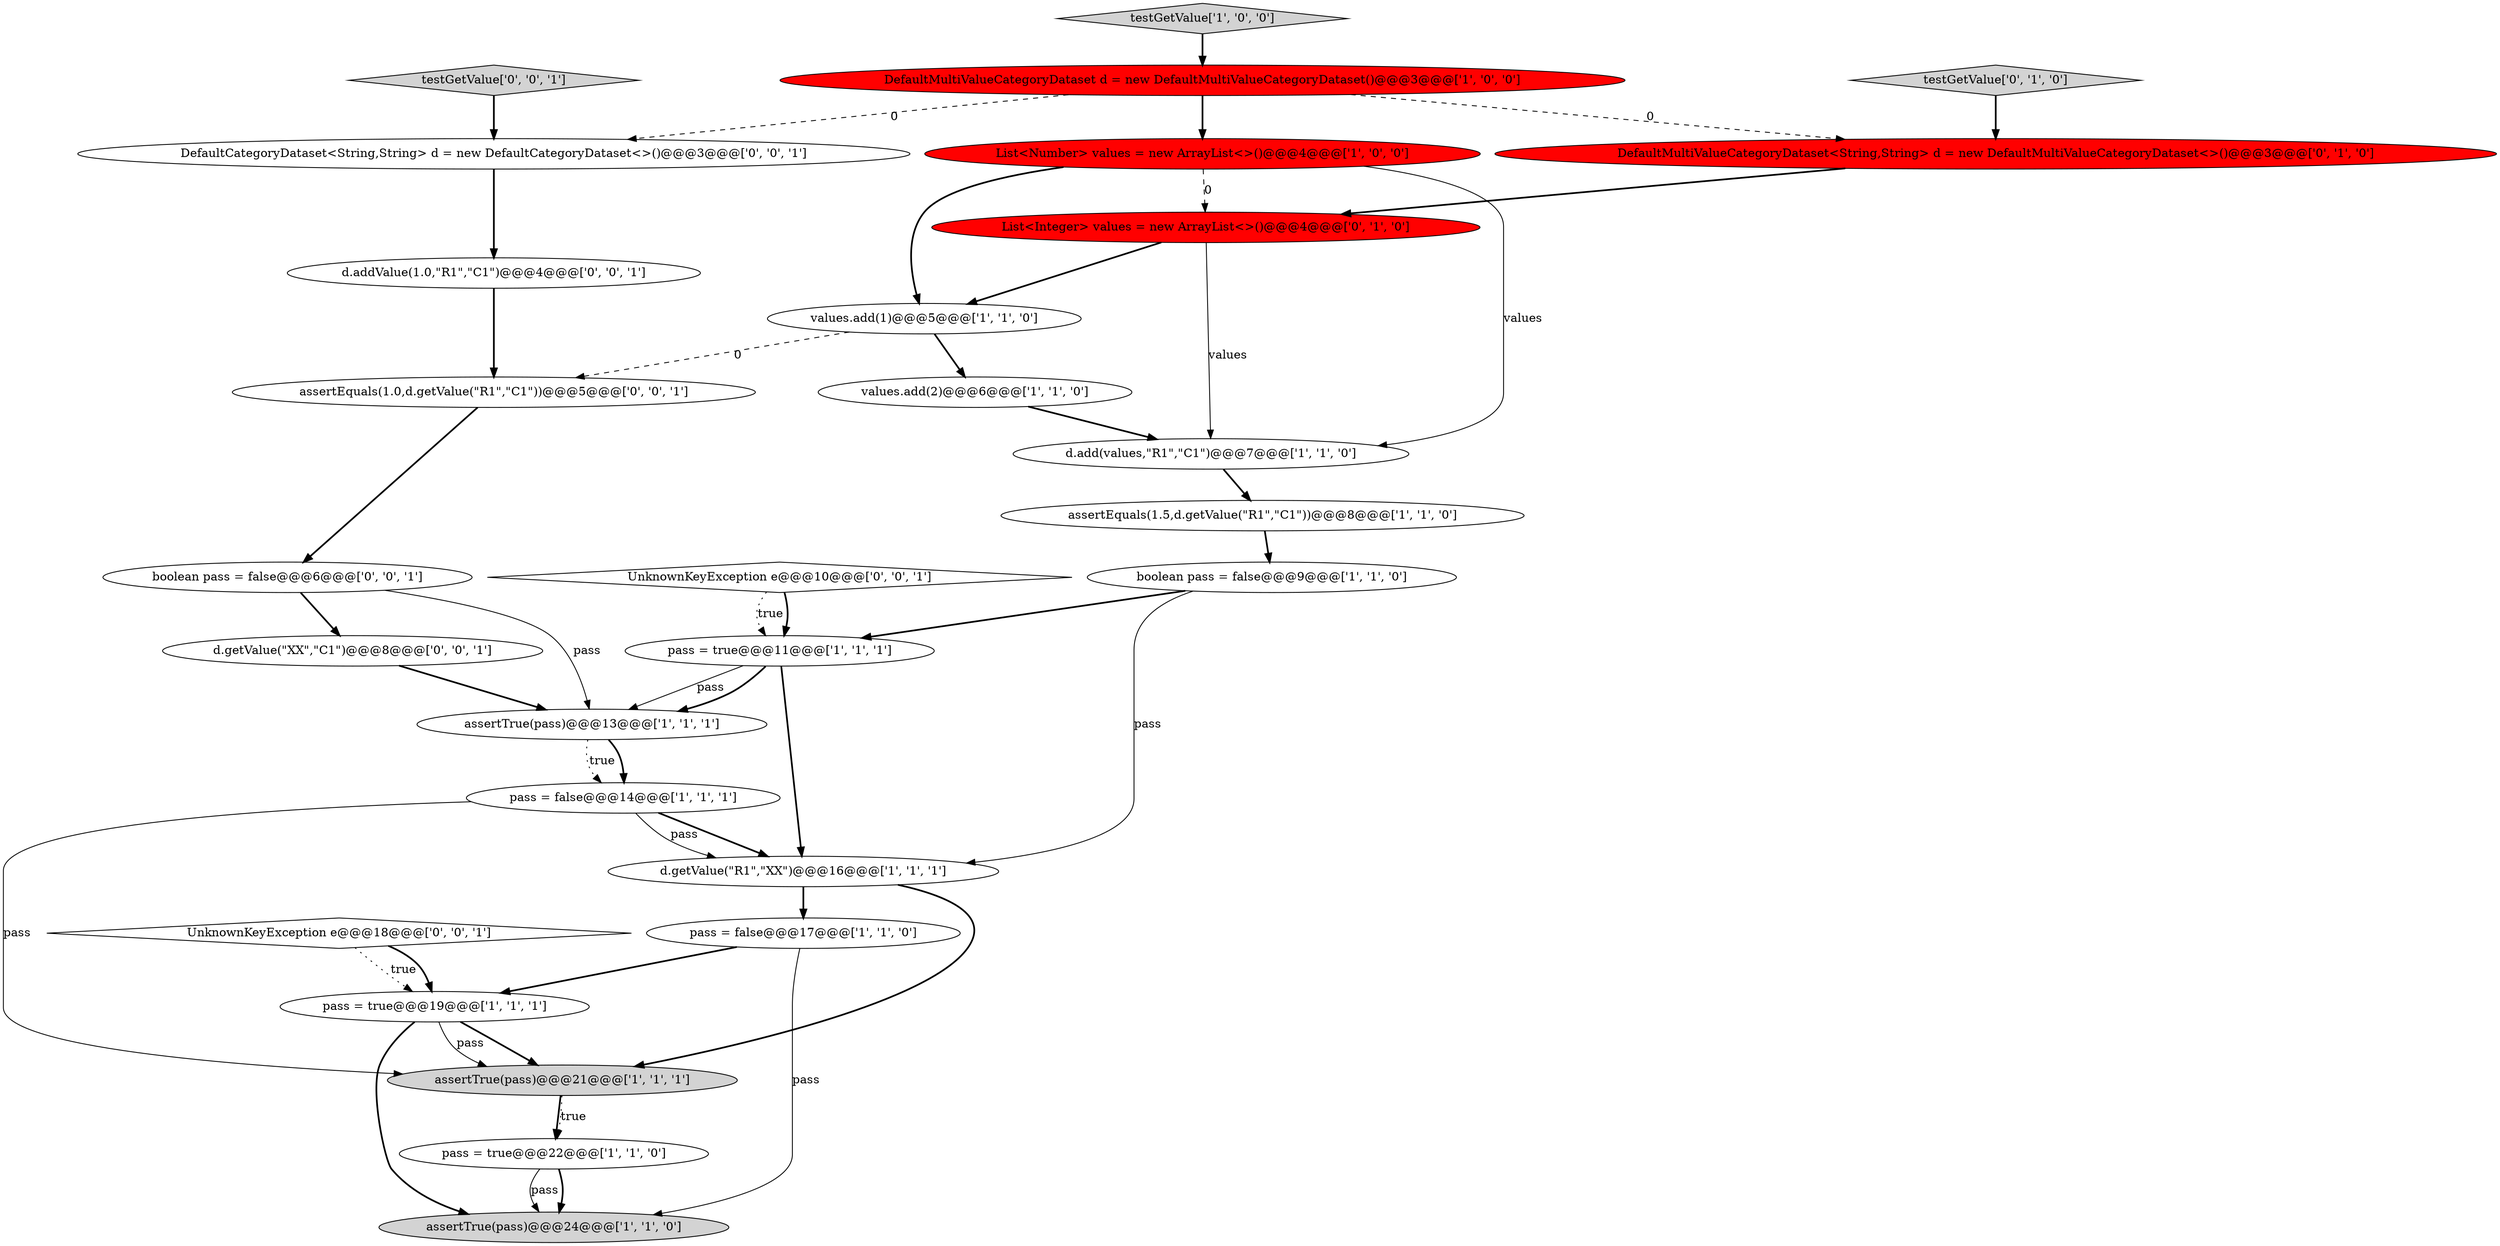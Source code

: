 digraph {
6 [style = filled, label = "pass = false@@@17@@@['1', '1', '0']", fillcolor = white, shape = ellipse image = "AAA0AAABBB1BBB"];
2 [style = filled, label = "assertTrue(pass)@@@24@@@['1', '1', '0']", fillcolor = lightgray, shape = ellipse image = "AAA0AAABBB1BBB"];
22 [style = filled, label = "UnknownKeyException e@@@10@@@['0', '0', '1']", fillcolor = white, shape = diamond image = "AAA0AAABBB3BBB"];
18 [style = filled, label = "DefaultMultiValueCategoryDataset<String,String> d = new DefaultMultiValueCategoryDataset<>()@@@3@@@['0', '1', '0']", fillcolor = red, shape = ellipse image = "AAA1AAABBB2BBB"];
11 [style = filled, label = "assertEquals(1.5,d.getValue(\"R1\",\"C1\"))@@@8@@@['1', '1', '0']", fillcolor = white, shape = ellipse image = "AAA0AAABBB1BBB"];
12 [style = filled, label = "values.add(1)@@@5@@@['1', '1', '0']", fillcolor = white, shape = ellipse image = "AAA0AAABBB1BBB"];
15 [style = filled, label = "List<Number> values = new ArrayList<>()@@@4@@@['1', '0', '0']", fillcolor = red, shape = ellipse image = "AAA1AAABBB1BBB"];
13 [style = filled, label = "pass = false@@@14@@@['1', '1', '1']", fillcolor = white, shape = ellipse image = "AAA0AAABBB1BBB"];
23 [style = filled, label = "assertEquals(1.0,d.getValue(\"R1\",\"C1\"))@@@5@@@['0', '0', '1']", fillcolor = white, shape = ellipse image = "AAA0AAABBB3BBB"];
3 [style = filled, label = "testGetValue['1', '0', '0']", fillcolor = lightgray, shape = diamond image = "AAA0AAABBB1BBB"];
8 [style = filled, label = "boolean pass = false@@@9@@@['1', '1', '0']", fillcolor = white, shape = ellipse image = "AAA0AAABBB1BBB"];
9 [style = filled, label = "pass = true@@@11@@@['1', '1', '1']", fillcolor = white, shape = ellipse image = "AAA0AAABBB1BBB"];
5 [style = filled, label = "pass = true@@@22@@@['1', '1', '0']", fillcolor = white, shape = ellipse image = "AAA0AAABBB1BBB"];
19 [style = filled, label = "testGetValue['0', '1', '0']", fillcolor = lightgray, shape = diamond image = "AAA0AAABBB2BBB"];
20 [style = filled, label = "boolean pass = false@@@6@@@['0', '0', '1']", fillcolor = white, shape = ellipse image = "AAA0AAABBB3BBB"];
17 [style = filled, label = "List<Integer> values = new ArrayList<>()@@@4@@@['0', '1', '0']", fillcolor = red, shape = ellipse image = "AAA1AAABBB2BBB"];
24 [style = filled, label = "d.getValue(\"XX\",\"C1\")@@@8@@@['0', '0', '1']", fillcolor = white, shape = ellipse image = "AAA0AAABBB3BBB"];
26 [style = filled, label = "DefaultCategoryDataset<String,String> d = new DefaultCategoryDataset<>()@@@3@@@['0', '0', '1']", fillcolor = white, shape = ellipse image = "AAA0AAABBB3BBB"];
4 [style = filled, label = "pass = true@@@19@@@['1', '1', '1']", fillcolor = white, shape = ellipse image = "AAA0AAABBB1BBB"];
16 [style = filled, label = "assertTrue(pass)@@@13@@@['1', '1', '1']", fillcolor = white, shape = ellipse image = "AAA0AAABBB1BBB"];
1 [style = filled, label = "d.add(values,\"R1\",\"C1\")@@@7@@@['1', '1', '0']", fillcolor = white, shape = ellipse image = "AAA0AAABBB1BBB"];
14 [style = filled, label = "assertTrue(pass)@@@21@@@['1', '1', '1']", fillcolor = lightgray, shape = ellipse image = "AAA0AAABBB1BBB"];
7 [style = filled, label = "DefaultMultiValueCategoryDataset d = new DefaultMultiValueCategoryDataset()@@@3@@@['1', '0', '0']", fillcolor = red, shape = ellipse image = "AAA1AAABBB1BBB"];
10 [style = filled, label = "d.getValue(\"R1\",\"XX\")@@@16@@@['1', '1', '1']", fillcolor = white, shape = ellipse image = "AAA0AAABBB1BBB"];
25 [style = filled, label = "d.addValue(1.0,\"R1\",\"C1\")@@@4@@@['0', '0', '1']", fillcolor = white, shape = ellipse image = "AAA0AAABBB3BBB"];
0 [style = filled, label = "values.add(2)@@@6@@@['1', '1', '0']", fillcolor = white, shape = ellipse image = "AAA0AAABBB1BBB"];
21 [style = filled, label = "UnknownKeyException e@@@18@@@['0', '0', '1']", fillcolor = white, shape = diamond image = "AAA0AAABBB3BBB"];
27 [style = filled, label = "testGetValue['0', '0', '1']", fillcolor = lightgray, shape = diamond image = "AAA0AAABBB3BBB"];
13->10 [style = bold, label=""];
16->13 [style = bold, label=""];
19->18 [style = bold, label=""];
23->20 [style = bold, label=""];
4->14 [style = bold, label=""];
8->10 [style = solid, label="pass"];
12->23 [style = dashed, label="0"];
7->18 [style = dashed, label="0"];
16->13 [style = dotted, label="true"];
4->14 [style = solid, label="pass"];
10->14 [style = bold, label=""];
25->23 [style = bold, label=""];
26->25 [style = bold, label=""];
22->9 [style = bold, label=""];
9->16 [style = solid, label="pass"];
13->10 [style = solid, label="pass"];
18->17 [style = bold, label=""];
20->16 [style = solid, label="pass"];
4->2 [style = bold, label=""];
9->10 [style = bold, label=""];
12->0 [style = bold, label=""];
21->4 [style = dotted, label="true"];
10->6 [style = bold, label=""];
9->16 [style = bold, label=""];
1->11 [style = bold, label=""];
24->16 [style = bold, label=""];
6->4 [style = bold, label=""];
15->1 [style = solid, label="values"];
5->2 [style = bold, label=""];
6->2 [style = solid, label="pass"];
17->12 [style = bold, label=""];
14->5 [style = dotted, label="true"];
3->7 [style = bold, label=""];
0->1 [style = bold, label=""];
13->14 [style = solid, label="pass"];
8->9 [style = bold, label=""];
5->2 [style = solid, label="pass"];
15->17 [style = dashed, label="0"];
7->15 [style = bold, label=""];
11->8 [style = bold, label=""];
15->12 [style = bold, label=""];
21->4 [style = bold, label=""];
22->9 [style = dotted, label="true"];
7->26 [style = dashed, label="0"];
20->24 [style = bold, label=""];
17->1 [style = solid, label="values"];
14->5 [style = bold, label=""];
27->26 [style = bold, label=""];
}
